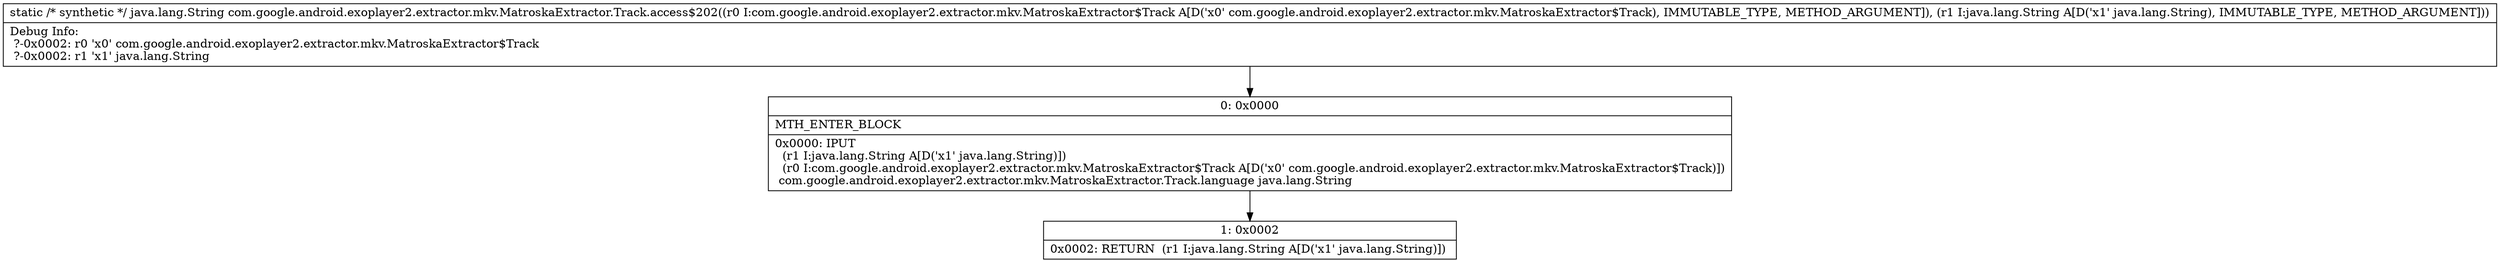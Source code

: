 digraph "CFG forcom.google.android.exoplayer2.extractor.mkv.MatroskaExtractor.Track.access$202(Lcom\/google\/android\/exoplayer2\/extractor\/mkv\/MatroskaExtractor$Track;Ljava\/lang\/String;)Ljava\/lang\/String;" {
Node_0 [shape=record,label="{0\:\ 0x0000|MTH_ENTER_BLOCK\l|0x0000: IPUT  \l  (r1 I:java.lang.String A[D('x1' java.lang.String)])\l  (r0 I:com.google.android.exoplayer2.extractor.mkv.MatroskaExtractor$Track A[D('x0' com.google.android.exoplayer2.extractor.mkv.MatroskaExtractor$Track)])\l com.google.android.exoplayer2.extractor.mkv.MatroskaExtractor.Track.language java.lang.String \l}"];
Node_1 [shape=record,label="{1\:\ 0x0002|0x0002: RETURN  (r1 I:java.lang.String A[D('x1' java.lang.String)]) \l}"];
MethodNode[shape=record,label="{static \/* synthetic *\/ java.lang.String com.google.android.exoplayer2.extractor.mkv.MatroskaExtractor.Track.access$202((r0 I:com.google.android.exoplayer2.extractor.mkv.MatroskaExtractor$Track A[D('x0' com.google.android.exoplayer2.extractor.mkv.MatroskaExtractor$Track), IMMUTABLE_TYPE, METHOD_ARGUMENT]), (r1 I:java.lang.String A[D('x1' java.lang.String), IMMUTABLE_TYPE, METHOD_ARGUMENT]))  | Debug Info:\l  ?\-0x0002: r0 'x0' com.google.android.exoplayer2.extractor.mkv.MatroskaExtractor$Track\l  ?\-0x0002: r1 'x1' java.lang.String\l}"];
MethodNode -> Node_0;
Node_0 -> Node_1;
}

